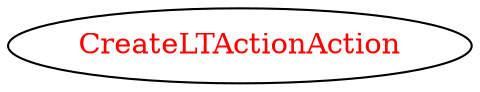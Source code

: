 digraph dependencyGraph {
 concentrate=true;
 ranksep="2.0";
 rankdir="LR"; 
 splines="ortho";
"CreateLTActionAction" [fontcolor="red"];
}